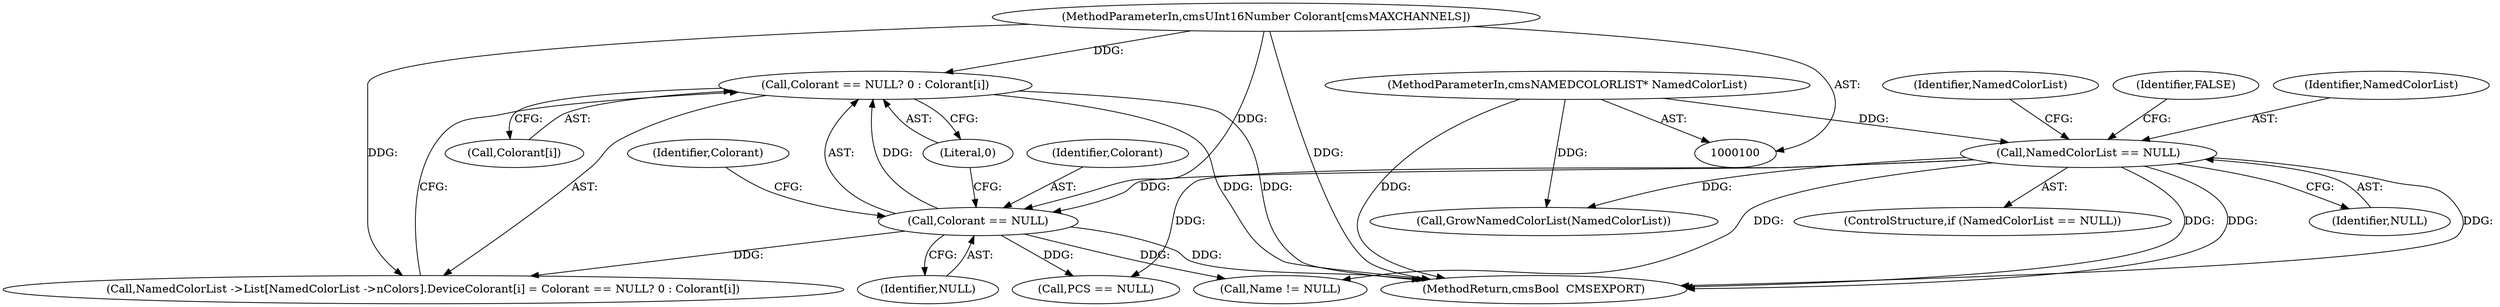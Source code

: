 digraph "0_Little-CMS_91c2db7f2559be504211b283bc3a2c631d6f06d9_1@array" {
"1000153" [label="(Call,Colorant == NULL? 0 : Colorant[i])"];
"1000154" [label="(Call,Colorant == NULL)"];
"1000104" [label="(MethodParameterIn,cmsUInt16Number Colorant[cmsMAXCHANNELS])"];
"1000108" [label="(Call,NamedColorList == NULL)"];
"1000101" [label="(MethodParameterIn,cmsNAMEDCOLORLIST* NamedColorList)"];
"1000157" [label="(Literal,0)"];
"1000244" [label="(MethodReturn,cmsBool  CMSEXPORT)"];
"1000154" [label="(Call,Colorant == NULL)"];
"1000101" [label="(MethodParameterIn,cmsNAMEDCOLORLIST* NamedColorList)"];
"1000141" [label="(Call,NamedColorList ->List[NamedColorList ->nColors].DeviceColorant[i] = Colorant == NULL? 0 : Colorant[i])"];
"1000117" [label="(Identifier,NamedColorList)"];
"1000183" [label="(Call,PCS == NULL)"];
"1000153" [label="(Call,Colorant == NULL? 0 : Colorant[i])"];
"1000110" [label="(Identifier,NULL)"];
"1000156" [label="(Identifier,NULL)"];
"1000108" [label="(Call,NamedColorList == NULL)"];
"1000155" [label="(Identifier,Colorant)"];
"1000112" [label="(Identifier,FALSE)"];
"1000107" [label="(ControlStructure,if (NamedColorList == NULL))"];
"1000104" [label="(MethodParameterIn,cmsUInt16Number Colorant[cmsMAXCHANNELS])"];
"1000126" [label="(Call,GrowNamedColorList(NamedColorList))"];
"1000158" [label="(Call,Colorant[i])"];
"1000191" [label="(Call,Name != NULL)"];
"1000159" [label="(Identifier,Colorant)"];
"1000109" [label="(Identifier,NamedColorList)"];
"1000153" -> "1000141"  [label="AST: "];
"1000153" -> "1000157"  [label="CFG: "];
"1000153" -> "1000158"  [label="CFG: "];
"1000154" -> "1000153"  [label="AST: "];
"1000157" -> "1000153"  [label="AST: "];
"1000158" -> "1000153"  [label="AST: "];
"1000141" -> "1000153"  [label="CFG: "];
"1000153" -> "1000244"  [label="DDG: "];
"1000153" -> "1000244"  [label="DDG: "];
"1000154" -> "1000153"  [label="DDG: "];
"1000104" -> "1000153"  [label="DDG: "];
"1000154" -> "1000156"  [label="CFG: "];
"1000155" -> "1000154"  [label="AST: "];
"1000156" -> "1000154"  [label="AST: "];
"1000157" -> "1000154"  [label="CFG: "];
"1000159" -> "1000154"  [label="CFG: "];
"1000154" -> "1000244"  [label="DDG: "];
"1000154" -> "1000141"  [label="DDG: "];
"1000104" -> "1000154"  [label="DDG: "];
"1000108" -> "1000154"  [label="DDG: "];
"1000154" -> "1000183"  [label="DDG: "];
"1000154" -> "1000191"  [label="DDG: "];
"1000104" -> "1000100"  [label="AST: "];
"1000104" -> "1000244"  [label="DDG: "];
"1000104" -> "1000141"  [label="DDG: "];
"1000108" -> "1000107"  [label="AST: "];
"1000108" -> "1000110"  [label="CFG: "];
"1000109" -> "1000108"  [label="AST: "];
"1000110" -> "1000108"  [label="AST: "];
"1000112" -> "1000108"  [label="CFG: "];
"1000117" -> "1000108"  [label="CFG: "];
"1000108" -> "1000244"  [label="DDG: "];
"1000108" -> "1000244"  [label="DDG: "];
"1000108" -> "1000244"  [label="DDG: "];
"1000101" -> "1000108"  [label="DDG: "];
"1000108" -> "1000126"  [label="DDG: "];
"1000108" -> "1000183"  [label="DDG: "];
"1000108" -> "1000191"  [label="DDG: "];
"1000101" -> "1000100"  [label="AST: "];
"1000101" -> "1000244"  [label="DDG: "];
"1000101" -> "1000126"  [label="DDG: "];
}
